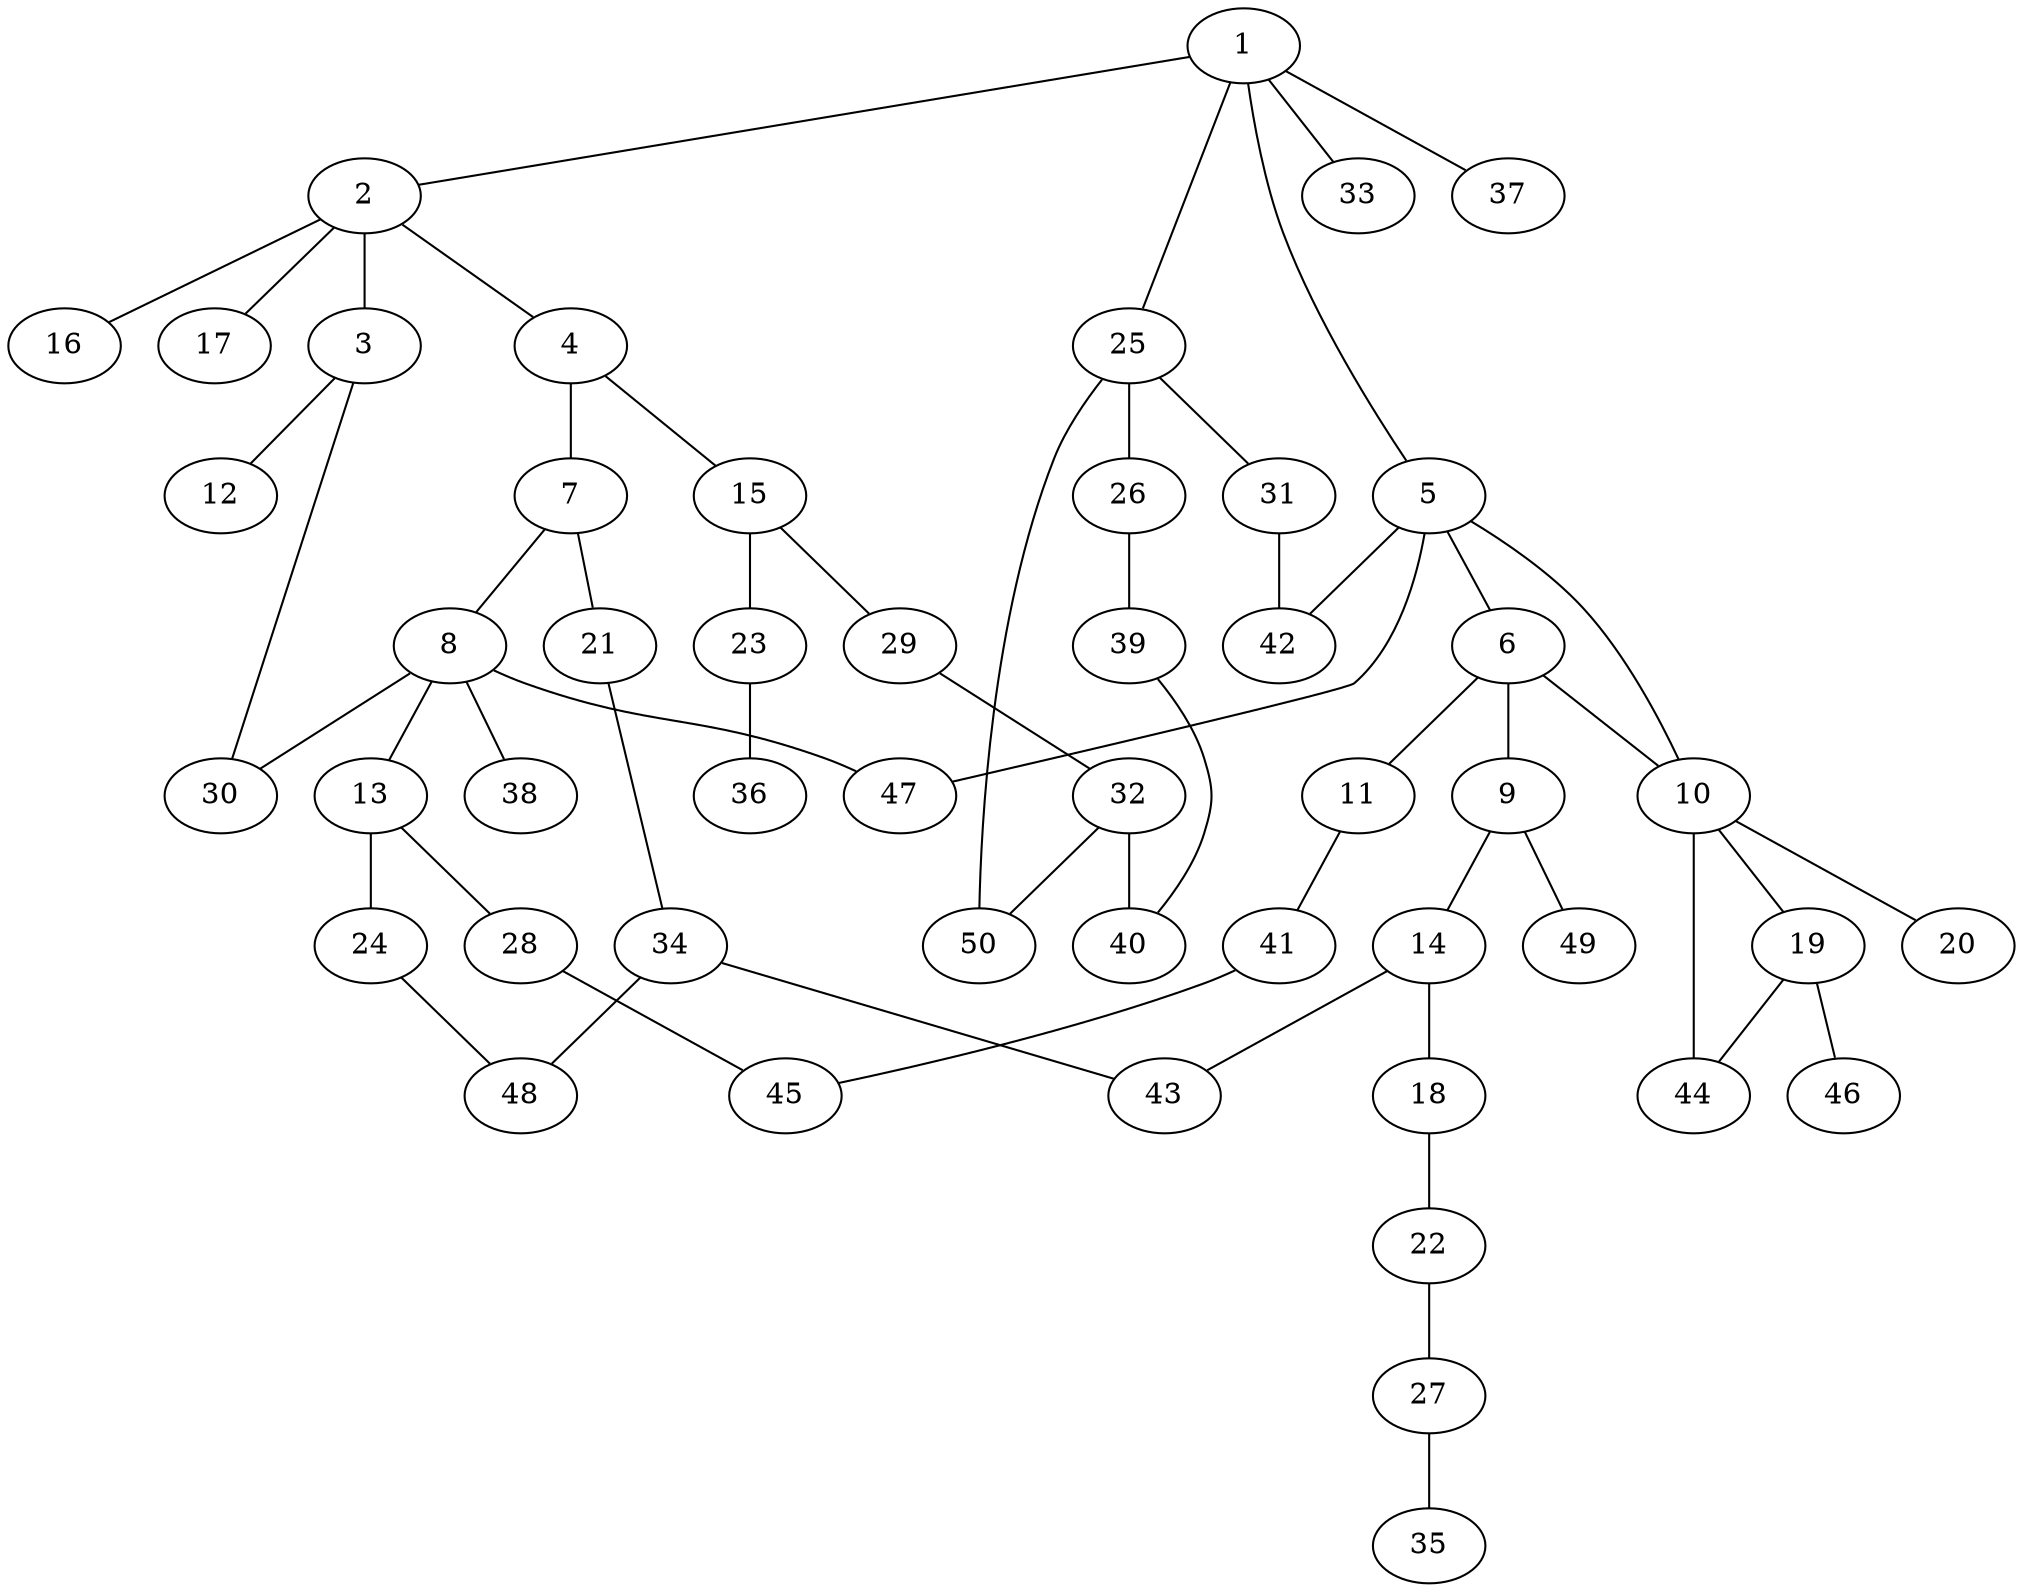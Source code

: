 graph graphname {1--2
1--5
1--25
1--33
1--37
2--3
2--4
2--16
2--17
3--12
3--30
4--7
4--15
5--6
5--10
5--42
5--47
6--9
6--10
6--11
7--8
7--21
8--13
8--30
8--38
8--47
9--14
9--49
10--19
10--20
10--44
11--41
13--24
13--28
14--18
14--43
15--23
15--29
18--22
19--44
19--46
21--34
22--27
23--36
24--48
25--26
25--31
25--50
26--39
27--35
28--45
29--32
31--42
32--40
32--50
34--43
34--48
39--40
41--45
}